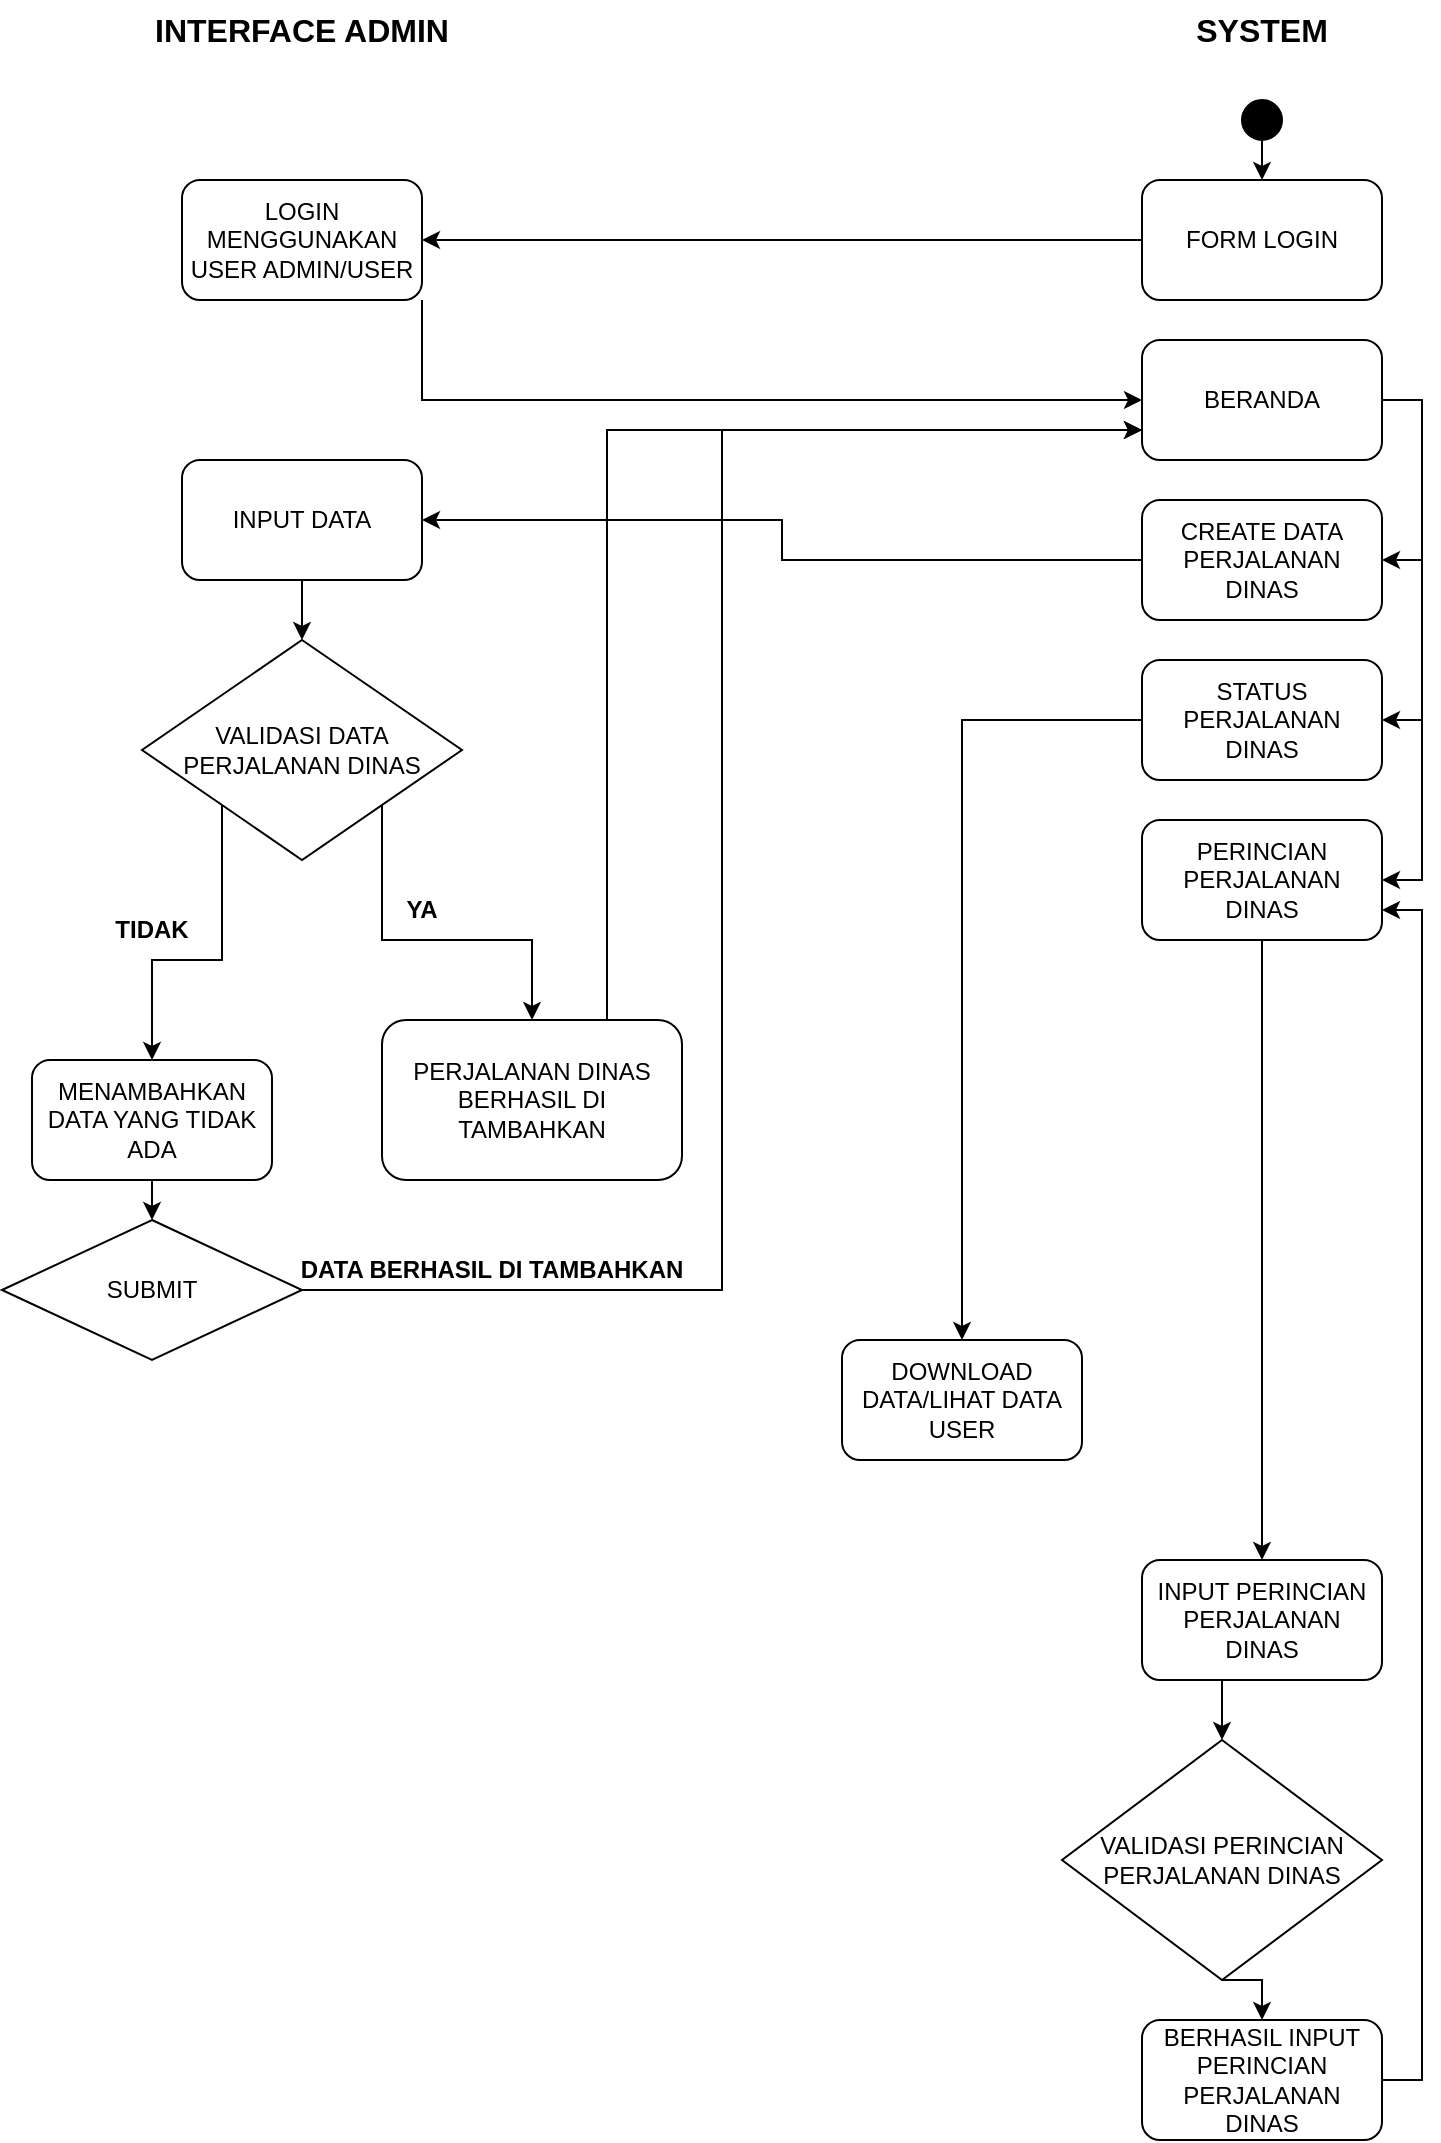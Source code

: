 <mxfile version="21.1.5" type="github">
  <diagram name="Halaman-1" id="-wLdN_s6xT9YVrrnZjHA">
    <mxGraphModel dx="1750" dy="2071" grid="1" gridSize="10" guides="1" tooltips="1" connect="1" arrows="1" fold="1" page="1" pageScale="1" pageWidth="827" pageHeight="1169" math="0" shadow="0">
      <root>
        <mxCell id="0" />
        <mxCell id="1" parent="0" />
        <mxCell id="20q1MV0W3kkAeUfEcs5u-1" value="&lt;b&gt;&lt;font style=&quot;font-size: 16px;&quot;&gt;INTERFACE ADMIN&lt;/font&gt;&lt;/b&gt;" style="text;html=1;strokeColor=none;fillColor=none;align=center;verticalAlign=middle;whiteSpace=wrap;rounded=0;" vertex="1" parent="1">
          <mxGeometry x="110" y="-1110" width="180" height="30" as="geometry" />
        </mxCell>
        <mxCell id="20q1MV0W3kkAeUfEcs5u-2" value="&lt;b&gt;&lt;font style=&quot;font-size: 16px;&quot;&gt;SYSTEM&lt;/font&gt;&lt;/b&gt;" style="text;html=1;strokeColor=none;fillColor=none;align=center;verticalAlign=middle;whiteSpace=wrap;rounded=0;" vertex="1" parent="1">
          <mxGeometry x="650" y="-1110" width="60" height="30" as="geometry" />
        </mxCell>
        <mxCell id="20q1MV0W3kkAeUfEcs5u-25" style="edgeStyle=orthogonalEdgeStyle;rounded=0;orthogonalLoop=1;jettySize=auto;html=1;exitX=0.5;exitY=1;exitDx=0;exitDy=0;entryX=0.5;entryY=0;entryDx=0;entryDy=0;" edge="1" parent="1" source="20q1MV0W3kkAeUfEcs5u-5" target="20q1MV0W3kkAeUfEcs5u-7">
          <mxGeometry relative="1" as="geometry" />
        </mxCell>
        <mxCell id="20q1MV0W3kkAeUfEcs5u-5" value="" style="ellipse;whiteSpace=wrap;html=1;aspect=fixed;fillColor=#000000;" vertex="1" parent="1">
          <mxGeometry x="670" y="-1060" width="20" height="20" as="geometry" />
        </mxCell>
        <mxCell id="20q1MV0W3kkAeUfEcs5u-40" style="edgeStyle=orthogonalEdgeStyle;rounded=0;orthogonalLoop=1;jettySize=auto;html=1;exitX=1;exitY=1;exitDx=0;exitDy=0;entryX=0;entryY=0.5;entryDx=0;entryDy=0;" edge="1" parent="1" source="20q1MV0W3kkAeUfEcs5u-6" target="20q1MV0W3kkAeUfEcs5u-35">
          <mxGeometry relative="1" as="geometry" />
        </mxCell>
        <mxCell id="20q1MV0W3kkAeUfEcs5u-6" value="LOGIN MENGGUNAKAN USER ADMIN/USER" style="rounded=1;whiteSpace=wrap;html=1;" vertex="1" parent="1">
          <mxGeometry x="140" y="-1020" width="120" height="60" as="geometry" />
        </mxCell>
        <mxCell id="20q1MV0W3kkAeUfEcs5u-11" style="edgeStyle=orthogonalEdgeStyle;rounded=0;orthogonalLoop=1;jettySize=auto;html=1;exitX=0;exitY=0.5;exitDx=0;exitDy=0;entryX=1;entryY=0.5;entryDx=0;entryDy=0;" edge="1" parent="1" source="20q1MV0W3kkAeUfEcs5u-7" target="20q1MV0W3kkAeUfEcs5u-6">
          <mxGeometry relative="1" as="geometry" />
        </mxCell>
        <mxCell id="20q1MV0W3kkAeUfEcs5u-7" value="FORM LOGIN" style="rounded=1;whiteSpace=wrap;html=1;" vertex="1" parent="1">
          <mxGeometry x="620" y="-1020" width="120" height="60" as="geometry" />
        </mxCell>
        <mxCell id="20q1MV0W3kkAeUfEcs5u-45" style="edgeStyle=orthogonalEdgeStyle;rounded=0;orthogonalLoop=1;jettySize=auto;html=1;exitX=0.5;exitY=1;exitDx=0;exitDy=0;entryX=0.5;entryY=0;entryDx=0;entryDy=0;" edge="1" parent="1" source="20q1MV0W3kkAeUfEcs5u-8" target="20q1MV0W3kkAeUfEcs5u-13">
          <mxGeometry relative="1" as="geometry" />
        </mxCell>
        <mxCell id="20q1MV0W3kkAeUfEcs5u-8" value="INPUT DATA" style="rounded=1;whiteSpace=wrap;html=1;" vertex="1" parent="1">
          <mxGeometry x="140" y="-880" width="120" height="60" as="geometry" />
        </mxCell>
        <mxCell id="20q1MV0W3kkAeUfEcs5u-31" style="edgeStyle=orthogonalEdgeStyle;rounded=0;orthogonalLoop=1;jettySize=auto;html=1;exitX=0;exitY=1;exitDx=0;exitDy=0;entryX=0.5;entryY=0;entryDx=0;entryDy=0;" edge="1" parent="1" source="20q1MV0W3kkAeUfEcs5u-13" target="20q1MV0W3kkAeUfEcs5u-27">
          <mxGeometry relative="1" as="geometry" />
        </mxCell>
        <mxCell id="20q1MV0W3kkAeUfEcs5u-48" style="edgeStyle=orthogonalEdgeStyle;rounded=0;orthogonalLoop=1;jettySize=auto;html=1;exitX=1;exitY=1;exitDx=0;exitDy=0;entryX=0.5;entryY=0;entryDx=0;entryDy=0;" edge="1" parent="1" source="20q1MV0W3kkAeUfEcs5u-13" target="20q1MV0W3kkAeUfEcs5u-15">
          <mxGeometry relative="1" as="geometry" />
        </mxCell>
        <mxCell id="20q1MV0W3kkAeUfEcs5u-13" value="VALIDASI DATA &lt;br&gt;PERJALANAN DINAS" style="rhombus;whiteSpace=wrap;html=1;" vertex="1" parent="1">
          <mxGeometry x="120" y="-790" width="160" height="110" as="geometry" />
        </mxCell>
        <mxCell id="20q1MV0W3kkAeUfEcs5u-49" style="edgeStyle=orthogonalEdgeStyle;rounded=0;orthogonalLoop=1;jettySize=auto;html=1;exitX=0.75;exitY=0;exitDx=0;exitDy=0;entryX=0;entryY=0.75;entryDx=0;entryDy=0;" edge="1" parent="1" source="20q1MV0W3kkAeUfEcs5u-15" target="20q1MV0W3kkAeUfEcs5u-35">
          <mxGeometry relative="1" as="geometry" />
        </mxCell>
        <mxCell id="20q1MV0W3kkAeUfEcs5u-15" value="PERJALANAN DINAS BERHASIL DI TAMBAHKAN" style="rounded=1;whiteSpace=wrap;html=1;" vertex="1" parent="1">
          <mxGeometry x="240" y="-600" width="150" height="80" as="geometry" />
        </mxCell>
        <mxCell id="20q1MV0W3kkAeUfEcs5u-29" style="edgeStyle=orthogonalEdgeStyle;rounded=0;orthogonalLoop=1;jettySize=auto;html=1;exitX=0.5;exitY=1;exitDx=0;exitDy=0;entryX=0.5;entryY=0;entryDx=0;entryDy=0;" edge="1" parent="1" source="20q1MV0W3kkAeUfEcs5u-27" target="20q1MV0W3kkAeUfEcs5u-28">
          <mxGeometry relative="1" as="geometry" />
        </mxCell>
        <mxCell id="20q1MV0W3kkAeUfEcs5u-27" value="MENAMBAHKAN DATA YANG TIDAK ADA" style="rounded=1;whiteSpace=wrap;html=1;" vertex="1" parent="1">
          <mxGeometry x="65" y="-580" width="120" height="60" as="geometry" />
        </mxCell>
        <mxCell id="20q1MV0W3kkAeUfEcs5u-50" style="edgeStyle=orthogonalEdgeStyle;rounded=0;orthogonalLoop=1;jettySize=auto;html=1;exitX=1;exitY=0.5;exitDx=0;exitDy=0;entryX=0;entryY=0.75;entryDx=0;entryDy=0;" edge="1" parent="1" source="20q1MV0W3kkAeUfEcs5u-28" target="20q1MV0W3kkAeUfEcs5u-35">
          <mxGeometry relative="1" as="geometry" />
        </mxCell>
        <mxCell id="20q1MV0W3kkAeUfEcs5u-28" value="SUBMIT" style="rhombus;whiteSpace=wrap;html=1;" vertex="1" parent="1">
          <mxGeometry x="50" y="-500" width="150" height="70" as="geometry" />
        </mxCell>
        <mxCell id="20q1MV0W3kkAeUfEcs5u-32" value="&lt;b&gt;YA&lt;/b&gt;" style="text;html=1;strokeColor=none;fillColor=none;align=center;verticalAlign=middle;whiteSpace=wrap;rounded=0;" vertex="1" parent="1">
          <mxGeometry x="230" y="-670" width="60" height="30" as="geometry" />
        </mxCell>
        <mxCell id="20q1MV0W3kkAeUfEcs5u-41" style="edgeStyle=orthogonalEdgeStyle;rounded=0;orthogonalLoop=1;jettySize=auto;html=1;exitX=1;exitY=0.5;exitDx=0;exitDy=0;entryX=1;entryY=0.5;entryDx=0;entryDy=0;" edge="1" parent="1" source="20q1MV0W3kkAeUfEcs5u-35" target="20q1MV0W3kkAeUfEcs5u-38">
          <mxGeometry relative="1" as="geometry" />
        </mxCell>
        <mxCell id="20q1MV0W3kkAeUfEcs5u-42" style="edgeStyle=orthogonalEdgeStyle;rounded=0;orthogonalLoop=1;jettySize=auto;html=1;exitX=1;exitY=0.5;exitDx=0;exitDy=0;entryX=1;entryY=0.5;entryDx=0;entryDy=0;" edge="1" parent="1" source="20q1MV0W3kkAeUfEcs5u-35" target="20q1MV0W3kkAeUfEcs5u-36">
          <mxGeometry relative="1" as="geometry" />
        </mxCell>
        <mxCell id="20q1MV0W3kkAeUfEcs5u-43" style="edgeStyle=orthogonalEdgeStyle;rounded=0;orthogonalLoop=1;jettySize=auto;html=1;exitX=1;exitY=0.5;exitDx=0;exitDy=0;entryX=1;entryY=0.5;entryDx=0;entryDy=0;" edge="1" parent="1" source="20q1MV0W3kkAeUfEcs5u-35" target="20q1MV0W3kkAeUfEcs5u-37">
          <mxGeometry relative="1" as="geometry" />
        </mxCell>
        <mxCell id="20q1MV0W3kkAeUfEcs5u-35" value="BERANDA" style="rounded=1;whiteSpace=wrap;html=1;" vertex="1" parent="1">
          <mxGeometry x="620" y="-940" width="120" height="60" as="geometry" />
        </mxCell>
        <mxCell id="20q1MV0W3kkAeUfEcs5u-53" style="edgeStyle=orthogonalEdgeStyle;rounded=0;orthogonalLoop=1;jettySize=auto;html=1;exitX=0;exitY=0.5;exitDx=0;exitDy=0;" edge="1" parent="1" source="20q1MV0W3kkAeUfEcs5u-36" target="20q1MV0W3kkAeUfEcs5u-52">
          <mxGeometry relative="1" as="geometry" />
        </mxCell>
        <mxCell id="20q1MV0W3kkAeUfEcs5u-36" value="STATUS PERJALANAN DINAS" style="rounded=1;whiteSpace=wrap;html=1;" vertex="1" parent="1">
          <mxGeometry x="620" y="-780" width="120" height="60" as="geometry" />
        </mxCell>
        <mxCell id="20q1MV0W3kkAeUfEcs5u-44" style="edgeStyle=orthogonalEdgeStyle;rounded=0;orthogonalLoop=1;jettySize=auto;html=1;exitX=0;exitY=0.5;exitDx=0;exitDy=0;entryX=1;entryY=0.5;entryDx=0;entryDy=0;" edge="1" parent="1" source="20q1MV0W3kkAeUfEcs5u-38" target="20q1MV0W3kkAeUfEcs5u-8">
          <mxGeometry relative="1" as="geometry" />
        </mxCell>
        <mxCell id="20q1MV0W3kkAeUfEcs5u-38" value="CREATE DATA PERJALANAN DINAS" style="rounded=1;whiteSpace=wrap;html=1;" vertex="1" parent="1">
          <mxGeometry x="620" y="-860" width="120" height="60" as="geometry" />
        </mxCell>
        <mxCell id="20q1MV0W3kkAeUfEcs5u-55" style="edgeStyle=orthogonalEdgeStyle;rounded=0;orthogonalLoop=1;jettySize=auto;html=1;exitX=0.5;exitY=1;exitDx=0;exitDy=0;" edge="1" parent="1" source="20q1MV0W3kkAeUfEcs5u-37" target="20q1MV0W3kkAeUfEcs5u-54">
          <mxGeometry relative="1" as="geometry" />
        </mxCell>
        <mxCell id="20q1MV0W3kkAeUfEcs5u-37" value="PERINCIAN PERJALANAN DINAS" style="rounded=1;whiteSpace=wrap;html=1;" vertex="1" parent="1">
          <mxGeometry x="620" y="-700" width="120" height="60" as="geometry" />
        </mxCell>
        <mxCell id="20q1MV0W3kkAeUfEcs5u-47" value="&lt;b&gt;TIDAK&lt;/b&gt;" style="text;html=1;strokeColor=none;fillColor=none;align=center;verticalAlign=middle;whiteSpace=wrap;rounded=0;" vertex="1" parent="1">
          <mxGeometry x="95" y="-660" width="60" height="30" as="geometry" />
        </mxCell>
        <mxCell id="20q1MV0W3kkAeUfEcs5u-51" value="&lt;b&gt;DATA BERHASIL DI TAMBAHKAN&lt;/b&gt;" style="text;html=1;strokeColor=none;fillColor=none;align=center;verticalAlign=middle;whiteSpace=wrap;rounded=0;" vertex="1" parent="1">
          <mxGeometry x="95" y="-490" width="400" height="30" as="geometry" />
        </mxCell>
        <mxCell id="20q1MV0W3kkAeUfEcs5u-52" value="DOWNLOAD DATA/LIHAT DATA USER" style="rounded=1;whiteSpace=wrap;html=1;" vertex="1" parent="1">
          <mxGeometry x="470" y="-440" width="120" height="60" as="geometry" />
        </mxCell>
        <mxCell id="20q1MV0W3kkAeUfEcs5u-57" style="edgeStyle=orthogonalEdgeStyle;rounded=0;orthogonalLoop=1;jettySize=auto;html=1;exitX=0.5;exitY=1;exitDx=0;exitDy=0;entryX=0.5;entryY=0;entryDx=0;entryDy=0;" edge="1" parent="1" source="20q1MV0W3kkAeUfEcs5u-54" target="20q1MV0W3kkAeUfEcs5u-56">
          <mxGeometry relative="1" as="geometry" />
        </mxCell>
        <mxCell id="20q1MV0W3kkAeUfEcs5u-54" value="INPUT PERINCIAN PERJALANAN DINAS" style="rounded=1;whiteSpace=wrap;html=1;" vertex="1" parent="1">
          <mxGeometry x="620" y="-330" width="120" height="60" as="geometry" />
        </mxCell>
        <mxCell id="20q1MV0W3kkAeUfEcs5u-59" style="edgeStyle=orthogonalEdgeStyle;rounded=0;orthogonalLoop=1;jettySize=auto;html=1;exitX=0.5;exitY=1;exitDx=0;exitDy=0;entryX=0.5;entryY=0;entryDx=0;entryDy=0;" edge="1" parent="1" source="20q1MV0W3kkAeUfEcs5u-56" target="20q1MV0W3kkAeUfEcs5u-58">
          <mxGeometry relative="1" as="geometry" />
        </mxCell>
        <mxCell id="20q1MV0W3kkAeUfEcs5u-56" value="VALIDASI PERINCIAN PERJALANAN DINAS" style="rhombus;whiteSpace=wrap;html=1;" vertex="1" parent="1">
          <mxGeometry x="580" y="-240" width="160" height="120" as="geometry" />
        </mxCell>
        <mxCell id="20q1MV0W3kkAeUfEcs5u-60" style="edgeStyle=orthogonalEdgeStyle;rounded=0;orthogonalLoop=1;jettySize=auto;html=1;exitX=1;exitY=0.5;exitDx=0;exitDy=0;entryX=1;entryY=0.75;entryDx=0;entryDy=0;" edge="1" parent="1" source="20q1MV0W3kkAeUfEcs5u-58" target="20q1MV0W3kkAeUfEcs5u-37">
          <mxGeometry relative="1" as="geometry" />
        </mxCell>
        <mxCell id="20q1MV0W3kkAeUfEcs5u-58" value="BERHASIL INPUT PERINCIAN PERJALANAN DINAS" style="rounded=1;whiteSpace=wrap;html=1;" vertex="1" parent="1">
          <mxGeometry x="620" y="-100" width="120" height="60" as="geometry" />
        </mxCell>
      </root>
    </mxGraphModel>
  </diagram>
</mxfile>
